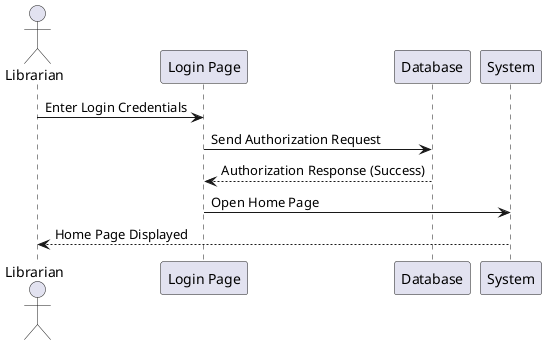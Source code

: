 @startuml
actor Librarian
participant "Login Page" as LoginPage
participant "Database" as DB
participant "System" as System

Librarian -> LoginPage: Enter Login Credentials
LoginPage -> DB: Send Authorization Request
DB --> LoginPage: Authorization Response (Success)
LoginPage -> System: Open Home Page
System --> Librarian: Home Page Displayed

@enduml
